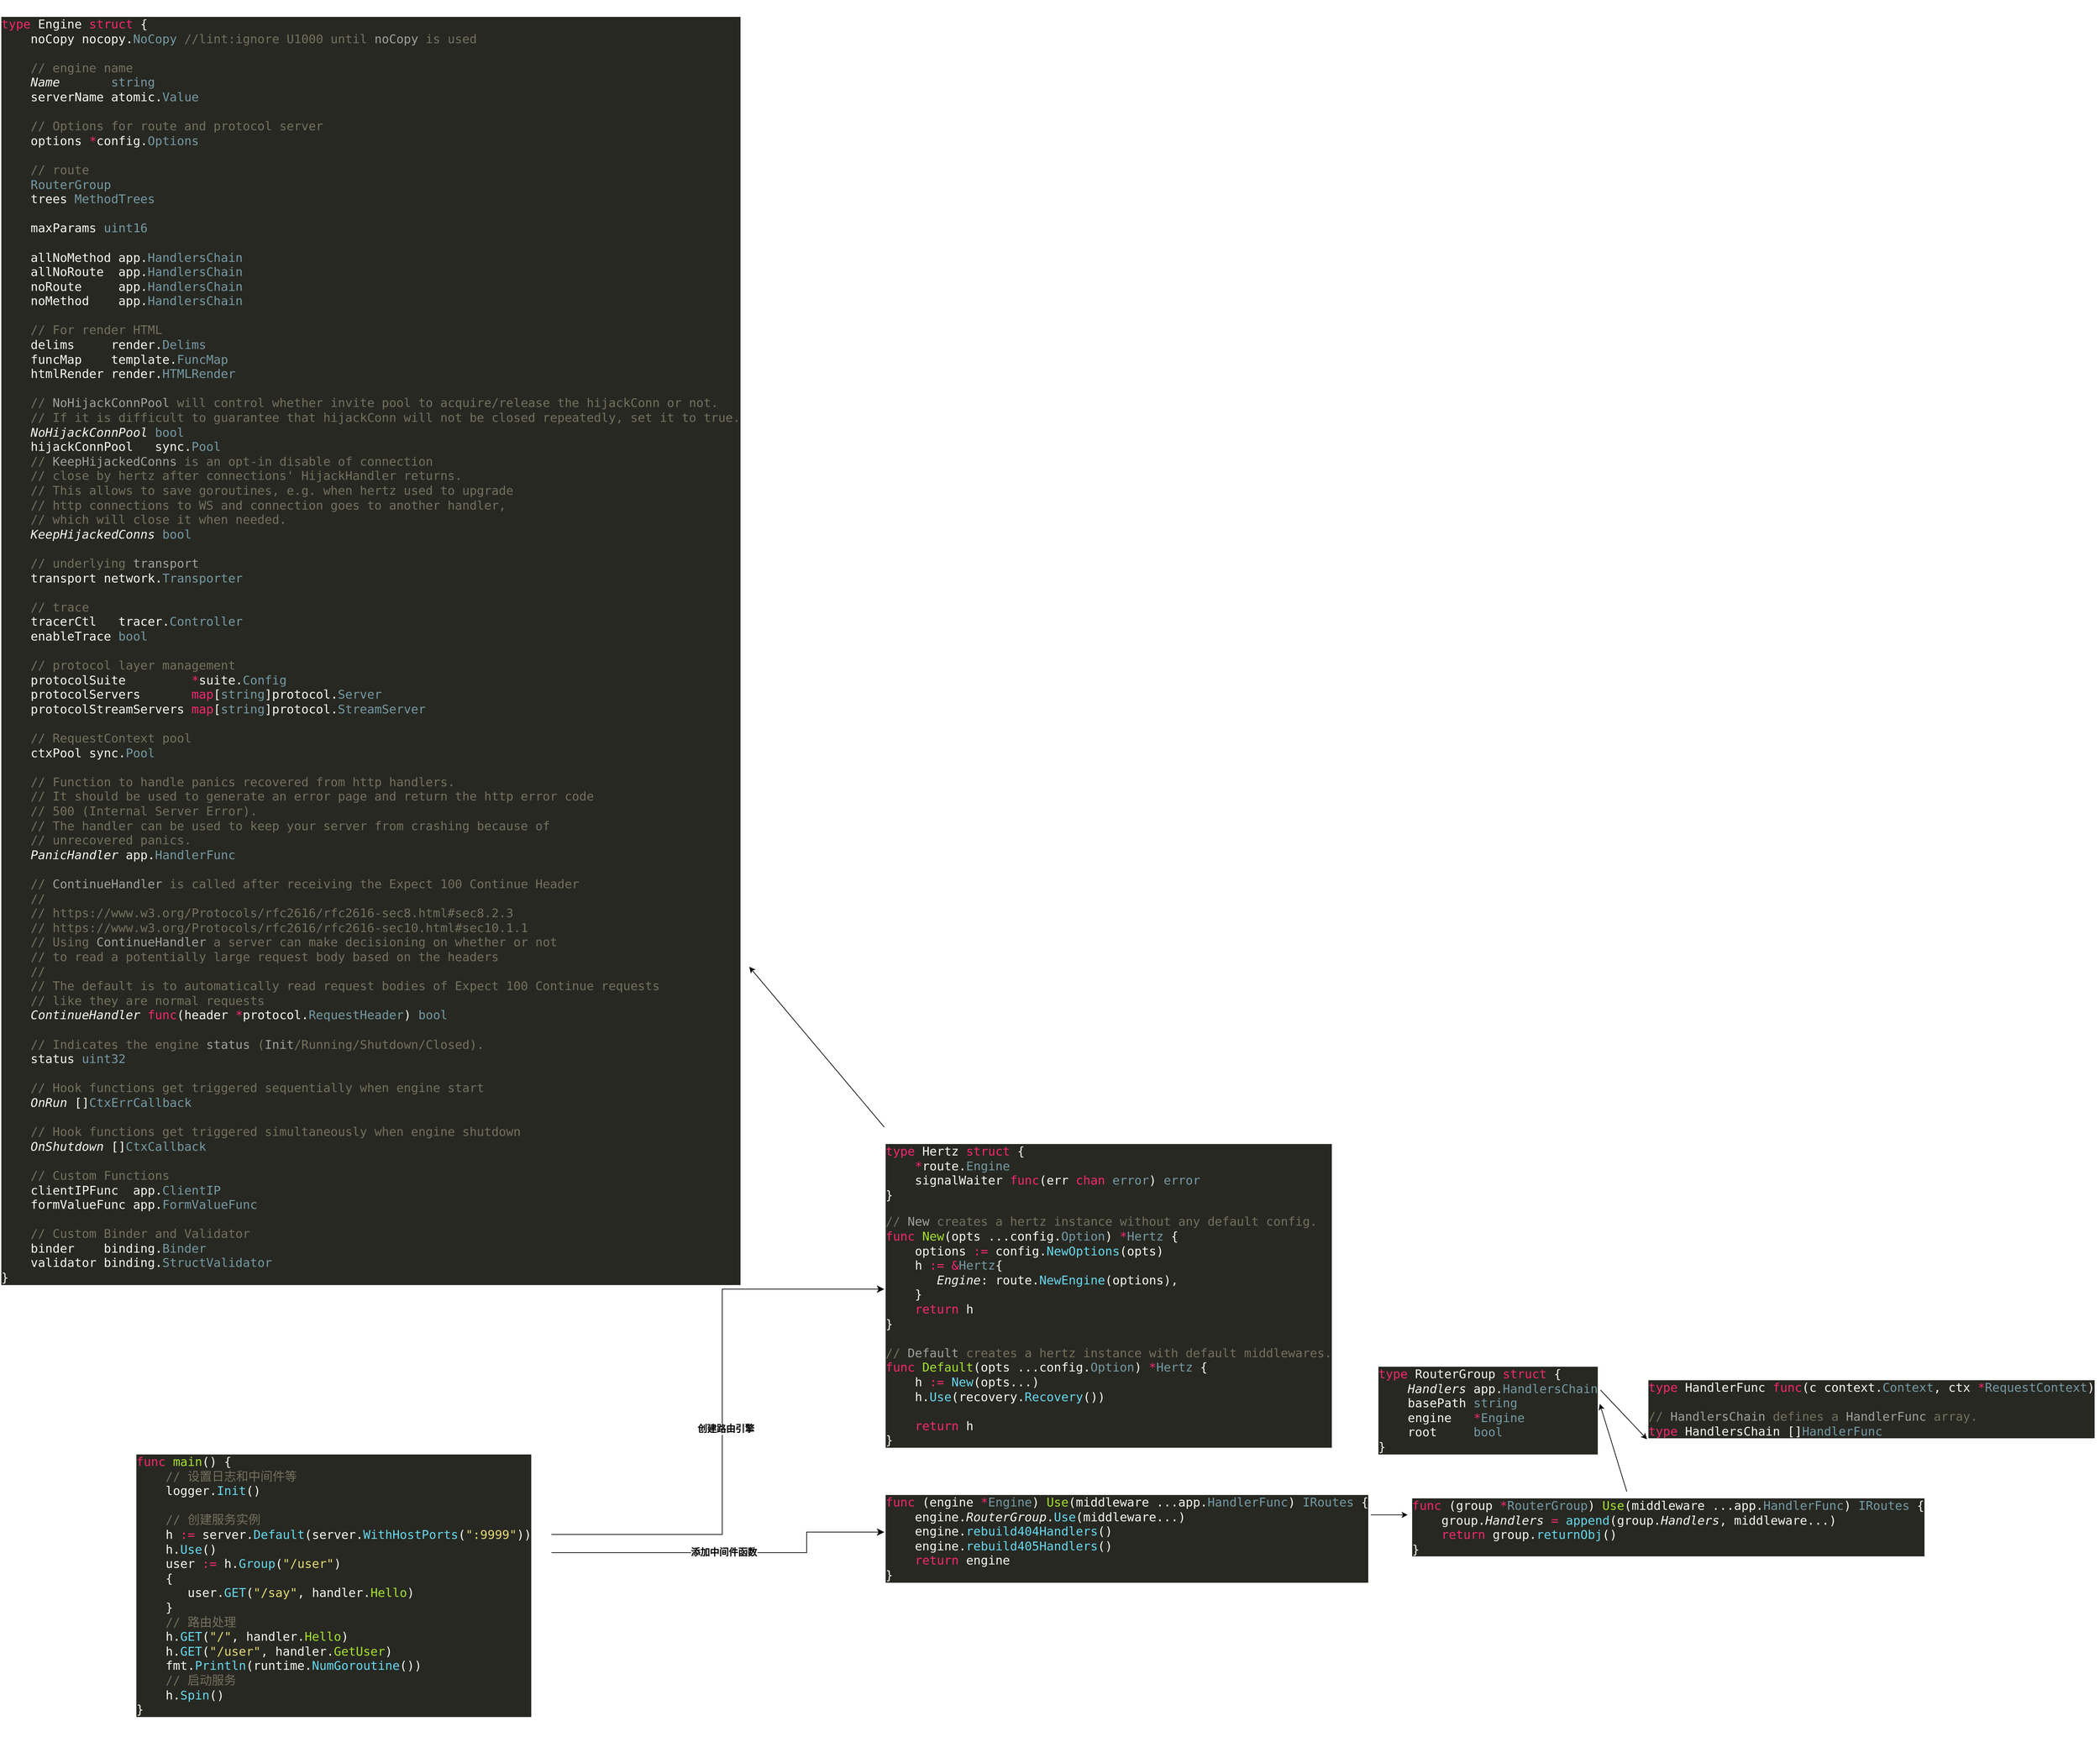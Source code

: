 <mxfile version="26.1.0">
  <diagram name="Page-1" id="f09UW0xhOilFpxU1UN8Q">
    <mxGraphModel dx="3617" dy="3646" grid="1" gridSize="10" guides="1" tooltips="1" connect="1" arrows="1" fold="1" page="1" pageScale="1" pageWidth="827" pageHeight="1169" math="0" shadow="0">
      <root>
        <mxCell id="0" />
        <mxCell id="1" parent="0" />
        <mxCell id="bZFTZhcOLTCebWkoZDsH-1" value="&lt;div style=&quot;background-color:#272822;color:#f8f8f2&quot;&gt;&lt;pre style=&quot;font-family:&#39;JetBrains Mono&#39;,monospace;font-size:13.5pt;&quot;&gt;&lt;span style=&quot;color:#f92672;&quot;&gt;func &lt;/span&gt;&lt;span style=&quot;color:#a6e22e;&quot;&gt;main&lt;/span&gt;() {&lt;br&gt;    &lt;span style=&quot;color:#75715e;&quot;&gt;// &lt;/span&gt;&lt;span style=&quot;color:#75715e;font-family:&#39;Menlo-Regular&#39;,monospace;&quot;&gt;设置日志和中间件等&lt;br&gt;&lt;/span&gt;&lt;span style=&quot;color:#75715e;font-family:&#39;Menlo-Regular&#39;,monospace;&quot;&gt;    &lt;/span&gt;logger.&lt;span style=&quot;color:#66d9ef;&quot;&gt;Init&lt;/span&gt;()&lt;br&gt;&lt;br&gt;    &lt;span style=&quot;color:#75715e;&quot;&gt;// &lt;/span&gt;&lt;span style=&quot;color:#75715e;font-family:&#39;Menlo-Regular&#39;,monospace;&quot;&gt;创建服务实例&lt;br&gt;&lt;/span&gt;&lt;span style=&quot;color:#75715e;font-family:&#39;Menlo-Regular&#39;,monospace;&quot;&gt;    &lt;/span&gt;h &lt;span style=&quot;color:#f92672;&quot;&gt;:= &lt;/span&gt;server.&lt;span style=&quot;color:#66d9ef;&quot;&gt;Default&lt;/span&gt;(server.&lt;span style=&quot;color:#66d9ef;&quot;&gt;WithHostPorts&lt;/span&gt;(&lt;span style=&quot;color:#e6db74;&quot;&gt;&quot;:9999&quot;&lt;/span&gt;))&lt;br&gt;    h.&lt;span style=&quot;color:#66d9ef;&quot;&gt;Use&lt;/span&gt;()&lt;br&gt;    user &lt;span style=&quot;color:#f92672;&quot;&gt;:= &lt;/span&gt;h.&lt;span style=&quot;color:#66d9ef;&quot;&gt;Group&lt;/span&gt;(&lt;span style=&quot;color:#e6db74;&quot;&gt;&quot;/user&quot;&lt;/span&gt;)&lt;br&gt;    {&lt;br&gt;       user.&lt;span style=&quot;color:#66d9ef;&quot;&gt;GET&lt;/span&gt;(&lt;span style=&quot;color:#e6db74;&quot;&gt;&quot;/say&quot;&lt;/span&gt;, handler.&lt;span style=&quot;color:#a6e22e;&quot;&gt;Hello&lt;/span&gt;)&lt;br&gt;    }&lt;br&gt;    &lt;span style=&quot;color:#75715e;&quot;&gt;// &lt;/span&gt;&lt;span style=&quot;color:#75715e;font-family:&#39;Menlo-Regular&#39;,monospace;&quot;&gt;路由处理&lt;br&gt;&lt;/span&gt;&lt;span style=&quot;color:#75715e;font-family:&#39;Menlo-Regular&#39;,monospace;&quot;&gt;    &lt;/span&gt;h.&lt;span style=&quot;color:#66d9ef;&quot;&gt;GET&lt;/span&gt;(&lt;span style=&quot;color:#e6db74;&quot;&gt;&quot;/&quot;&lt;/span&gt;, handler.&lt;span style=&quot;color:#a6e22e;&quot;&gt;Hello&lt;/span&gt;)&lt;br&gt;    h.&lt;span style=&quot;color:#66d9ef;&quot;&gt;GET&lt;/span&gt;(&lt;span style=&quot;color:#e6db74;&quot;&gt;&quot;/user&quot;&lt;/span&gt;, handler.&lt;span style=&quot;color:#a6e22e;&quot;&gt;GetUser&lt;/span&gt;)&lt;br&gt;    fmt.&lt;span style=&quot;color:#66d9ef;&quot;&gt;Println&lt;/span&gt;(runtime.&lt;span style=&quot;color:#66d9ef;&quot;&gt;NumGoroutine&lt;/span&gt;())&lt;br&gt;    &lt;span style=&quot;color:#75715e;&quot;&gt;// &lt;/span&gt;&lt;span style=&quot;color:#75715e;font-family:&#39;Menlo-Regular&#39;,monospace;&quot;&gt;启动服务&lt;br&gt;&lt;/span&gt;&lt;span style=&quot;color:#75715e;font-family:&#39;Menlo-Regular&#39;,monospace;&quot;&gt;    &lt;/span&gt;h.&lt;span style=&quot;color:#66d9ef;&quot;&gt;Spin&lt;/span&gt;()&lt;br&gt;}&lt;/pre&gt;&lt;/div&gt;" style="text;whiteSpace=wrap;html=1;" vertex="1" parent="1">
          <mxGeometry x="-420" y="180" width="620" height="450" as="geometry" />
        </mxCell>
        <UserObject label="&lt;div style=&quot;background-color: rgb(39, 40, 34); color: rgb(248, 248, 242);&quot;&gt;&lt;pre style=&quot;font-family:&#39;JetBrains Mono&#39;,monospace;font-size:13.5pt;&quot;&gt;&lt;span style=&quot;color: rgb(117, 113, 94);&quot;&gt;&lt;div style=&quot;color: rgb(248, 248, 242);&quot;&gt;&lt;pre style=&quot;font-family:&#39;JetBrains Mono&#39;,monospace;font-size:13.5pt;&quot;&gt;&lt;span style=&quot;color:#f92672;&quot;&gt;type &lt;/span&gt;Hertz &lt;span style=&quot;color:#f92672;&quot;&gt;struct &lt;/span&gt;{&lt;br&gt;    &lt;span style=&quot;color:#f92672;&quot;&gt;*&lt;/span&gt;route.&lt;span style=&quot;color:#769aa5;&quot;&gt;Engine&lt;br&gt;&lt;/span&gt;&lt;span style=&quot;color:#769aa5;&quot;&gt;    &lt;/span&gt;signalWaiter &lt;span style=&quot;color:#f92672;&quot;&gt;func&lt;/span&gt;(err &lt;span style=&quot;color:#f92672;&quot;&gt;chan &lt;/span&gt;&lt;span style=&quot;color:#769aa5;&quot;&gt;error&lt;/span&gt;) &lt;span style=&quot;color:#769aa5;&quot;&gt;error&lt;br&gt;&lt;/span&gt;}&lt;/pre&gt;&lt;/div&gt;&lt;/span&gt;&lt;/pre&gt;&lt;pre style=&quot;font-family:&#39;JetBrains Mono&#39;,monospace;font-size:13.5pt;&quot;&gt;&lt;span style=&quot;color: rgb(117, 113, 94);&quot;&gt;// &lt;/span&gt;&lt;span style=&quot;color: rgb(161, 161, 161);&quot;&gt;New&lt;/span&gt;&lt;span style=&quot;color: rgb(117, 113, 94);&quot;&gt; creates a hertz instance without any default config.&lt;br&gt;&lt;/span&gt;&lt;span style=&quot;color: rgb(249, 38, 114);&quot;&gt;func &lt;/span&gt;&lt;span style=&quot;color: rgb(166, 226, 46);&quot;&gt;New&lt;/span&gt;(opts ...config.&lt;span style=&quot;color: rgb(118, 154, 165);&quot;&gt;Option&lt;/span&gt;) &lt;span style=&quot;color: rgb(249, 38, 114);&quot;&gt;*&lt;/span&gt;&lt;span style=&quot;color: rgb(118, 154, 165);&quot;&gt;Hertz &lt;/span&gt;{&lt;br&gt;    options &lt;span style=&quot;color: rgb(249, 38, 114);&quot;&gt;:= &lt;/span&gt;config.&lt;span style=&quot;color: rgb(102, 217, 239);&quot;&gt;NewOptions&lt;/span&gt;(opts)&lt;br&gt;    h &lt;span style=&quot;color: rgb(249, 38, 114);&quot;&gt;:= &amp;amp;&lt;/span&gt;&lt;span style=&quot;color: rgb(118, 154, 165);&quot;&gt;Hertz&lt;/span&gt;{&lt;br&gt;       &lt;span style=&quot;font-style:italic;&quot;&gt;Engine&lt;/span&gt;: route.&lt;span style=&quot;color: rgb(102, 217, 239);&quot;&gt;NewEngine&lt;/span&gt;(options),&lt;br&gt;    }&lt;br&gt;    &lt;span style=&quot;color: rgb(249, 38, 114);&quot;&gt;return &lt;/span&gt;h&lt;br&gt;}&lt;br&gt;&lt;br&gt;&lt;span style=&quot;color: rgb(117, 113, 94);&quot;&gt;// &lt;/span&gt;&lt;span style=&quot;color: rgb(161, 161, 161);&quot;&gt;Default&lt;/span&gt;&lt;span style=&quot;color: rgb(117, 113, 94);&quot;&gt; creates a hertz instance with default middlewares.&lt;br&gt;&lt;/span&gt;&lt;span style=&quot;color: rgb(249, 38, 114);&quot;&gt;func &lt;/span&gt;&lt;span style=&quot;color: rgb(166, 226, 46);&quot;&gt;Default&lt;/span&gt;(opts ...config.&lt;span style=&quot;color: rgb(118, 154, 165);&quot;&gt;Option&lt;/span&gt;) &lt;span style=&quot;color: rgb(249, 38, 114);&quot;&gt;*&lt;/span&gt;&lt;span style=&quot;color: rgb(118, 154, 165);&quot;&gt;Hertz &lt;/span&gt;{&lt;br&gt;    h &lt;span style=&quot;color: rgb(249, 38, 114);&quot;&gt;:= &lt;/span&gt;&lt;span style=&quot;color: rgb(102, 217, 239);&quot;&gt;New&lt;/span&gt;(opts...)&lt;br&gt;    h.&lt;span style=&quot;color: rgb(102, 217, 239);&quot;&gt;Use&lt;/span&gt;(recovery.&lt;span style=&quot;color: rgb(102, 217, 239);&quot;&gt;Recovery&lt;/span&gt;())&lt;br&gt;&lt;br&gt;    &lt;span style=&quot;color: rgb(249, 38, 114);&quot;&gt;return &lt;/span&gt;h&lt;br&gt;}&lt;/pre&gt;&lt;/div&gt;" link="&lt;div style=&quot;background-color:#272822;color:#f8f8f2&quot;&gt;&lt;pre style=&quot;font-family:&#39;JetBrains Mono&#39;,monospace;font-size:13.5pt;&quot;&gt;&lt;span style=&quot;color:#75715e;&quot;&gt;// &lt;/span&gt;&lt;span style=&quot;color:#a1a1a1;&quot;&gt;New&lt;/span&gt;&lt;span style=&quot;color:#75715e;&quot;&gt; creates a hertz instance without any default config.&lt;br&gt;&lt;/span&gt;&lt;span style=&quot;color:#f92672;&quot;&gt;func &lt;/span&gt;&lt;span style=&quot;color:#a6e22e;&quot;&gt;New&lt;/span&gt;(opts ...config.&lt;span style=&quot;color:#769aa5;&quot;&gt;Option&lt;/span&gt;) &lt;span style=&quot;color:#f92672;&quot;&gt;*&lt;/span&gt;&lt;span style=&quot;color:#769aa5;&quot;&gt;Hertz &lt;/span&gt;{&lt;br&gt;    options &lt;span style=&quot;color:#f92672;&quot;&gt;:= &lt;/span&gt;config.&lt;span style=&quot;color:#66d9ef;&quot;&gt;NewOptions&lt;/span&gt;(opts)&lt;br&gt;    h &lt;span style=&quot;color:#f92672;&quot;&gt;:= &amp;amp;&lt;/span&gt;&lt;span style=&quot;color:#769aa5;&quot;&gt;Hertz&lt;/span&gt;{&lt;br&gt;       &lt;span style=&quot;font-style:italic;&quot;&gt;Engine&lt;/span&gt;: route.&lt;span style=&quot;color:#66d9ef;&quot;&gt;NewEngine&lt;/span&gt;(options),&lt;br&gt;    }&lt;br&gt;    &lt;span style=&quot;color:#f92672;&quot;&gt;return &lt;/span&gt;h&lt;br&gt;}&lt;br&gt;&lt;br&gt;&lt;span style=&quot;color:#75715e;&quot;&gt;// &lt;/span&gt;&lt;span style=&quot;color:#a1a1a1;&quot;&gt;Default&lt;/span&gt;&lt;span style=&quot;color:#75715e;&quot;&gt; creates a hertz instance with default middlewares.&lt;br&gt;&lt;/span&gt;&lt;span style=&quot;color:#f92672;&quot;&gt;func &lt;/span&gt;&lt;span style=&quot;color:#a6e22e;&quot;&gt;Default&lt;/span&gt;(opts ...config.&lt;span style=&quot;color:#769aa5;&quot;&gt;Option&lt;/span&gt;) &lt;span style=&quot;color:#f92672;&quot;&gt;*&lt;/span&gt;&lt;span style=&quot;color:#769aa5;&quot;&gt;Hertz &lt;/span&gt;{&lt;br&gt;    h &lt;span style=&quot;color:#f92672;&quot;&gt;:= &lt;/span&gt;&lt;span style=&quot;color:#66d9ef;&quot;&gt;New&lt;/span&gt;(opts...)&lt;br&gt;    h.&lt;span style=&quot;color:#66d9ef;&quot;&gt;Use&lt;/span&gt;(recovery.&lt;span style=&quot;color:#66d9ef;&quot;&gt;Recovery&lt;/span&gt;())&lt;br&gt;&lt;br&gt;    &lt;span style=&quot;color:#f92672;&quot;&gt;return &lt;/span&gt;h&lt;br&gt;}&lt;/pre&gt;&lt;/div&gt;" id="bZFTZhcOLTCebWkoZDsH-2">
          <mxCell style="text;whiteSpace=wrap;html=1;" vertex="1" parent="1">
            <mxGeometry x="690" y="-280" width="670" height="480" as="geometry" />
          </mxCell>
        </UserObject>
        <mxCell id="bZFTZhcOLTCebWkoZDsH-6" value="" style="edgeStyle=elbowEdgeStyle;elbow=horizontal;endArrow=classic;html=1;curved=0;rounded=0;endSize=8;startSize=8;exitX=0.995;exitY=0.319;exitDx=0;exitDy=0;entryX=0;entryY=0.5;entryDx=0;entryDy=0;exitPerimeter=0;" edge="1" parent="1" source="bZFTZhcOLTCebWkoZDsH-1" target="bZFTZhcOLTCebWkoZDsH-2">
          <mxGeometry width="50" height="50" relative="1" as="geometry">
            <mxPoint x="670" y="460" as="sourcePoint" />
            <mxPoint x="720" y="410" as="targetPoint" />
            <Array as="points">
              <mxPoint x="450" y="150" />
            </Array>
          </mxGeometry>
        </mxCell>
        <mxCell id="bZFTZhcOLTCebWkoZDsH-7" value="&lt;b&gt;&lt;font style=&quot;font-size: 14px;&quot;&gt;创建路由引擎&lt;/font&gt;&lt;/b&gt;" style="edgeLabel;html=1;align=center;verticalAlign=middle;resizable=0;points=[];" vertex="1" connectable="0" parent="bZFTZhcOLTCebWkoZDsH-6">
          <mxGeometry x="-0.157" y="1" relative="1" as="geometry">
            <mxPoint x="6" y="-49" as="offset" />
          </mxGeometry>
        </mxCell>
        <UserObject label="&lt;div style=&quot;background-color:#272822;color:#f8f8f2&quot;&gt;&lt;pre style=&quot;font-family:&#39;JetBrains Mono&#39;,monospace;font-size:13.5pt;&quot;&gt;&lt;span style=&quot;color:#f92672;&quot;&gt;func &lt;/span&gt;(engine &lt;span style=&quot;color:#f92672;&quot;&gt;*&lt;/span&gt;&lt;span style=&quot;color:#769aa5;&quot;&gt;Engine&lt;/span&gt;) &lt;span style=&quot;color:#a6e22e;&quot;&gt;Use&lt;/span&gt;(middleware ...app.&lt;span style=&quot;color:#769aa5;&quot;&gt;HandlerFunc&lt;/span&gt;) &lt;span style=&quot;color:#769aa5;&quot;&gt;IRoutes &lt;/span&gt;{&lt;br&gt;    engine.&lt;span style=&quot;font-style:italic;&quot;&gt;RouterGroup&lt;/span&gt;.&lt;span style=&quot;color:#66d9ef;&quot;&gt;Use&lt;/span&gt;(middleware...)&lt;br&gt;    engine.&lt;span style=&quot;color:#66d9ef;&quot;&gt;rebuild404Handlers&lt;/span&gt;()&lt;br&gt;    engine.&lt;span style=&quot;color:#66d9ef;&quot;&gt;rebuild405Handlers&lt;/span&gt;()&lt;br&gt;    &lt;span style=&quot;color:#f92672;&quot;&gt;return &lt;/span&gt;engine&lt;br&gt;}&lt;/pre&gt;&lt;/div&gt;" link="&lt;div style=&quot;background-color:#272822;color:#f8f8f2&quot;&gt;&lt;pre style=&quot;font-family:&#39;JetBrains Mono&#39;,monospace;font-size:13.5pt;&quot;&gt;&lt;span style=&quot;color:#f92672;&quot;&gt;func &lt;/span&gt;(engine &lt;span style=&quot;color:#f92672;&quot;&gt;*&lt;/span&gt;&lt;span style=&quot;color:#769aa5;&quot;&gt;Engine&lt;/span&gt;) &lt;span style=&quot;color:#a6e22e;&quot;&gt;Use&lt;/span&gt;(middleware ...app.&lt;span style=&quot;color:#769aa5;&quot;&gt;HandlerFunc&lt;/span&gt;) &lt;span style=&quot;color:#769aa5;&quot;&gt;IRoutes &lt;/span&gt;{&lt;br&gt;    engine.&lt;span style=&quot;font-style:italic;&quot;&gt;RouterGroup&lt;/span&gt;.&lt;span style=&quot;color:#66d9ef;&quot;&gt;Use&lt;/span&gt;(middleware...)&lt;br&gt;    engine.&lt;span style=&quot;color:#66d9ef;&quot;&gt;rebuild404Handlers&lt;/span&gt;()&lt;br&gt;    engine.&lt;span style=&quot;color:#66d9ef;&quot;&gt;rebuild405Handlers&lt;/span&gt;()&lt;br&gt;    &lt;span style=&quot;color:#f92672;&quot;&gt;return &lt;/span&gt;engine&lt;br&gt;}&lt;/pre&gt;&lt;/div&gt;" id="bZFTZhcOLTCebWkoZDsH-8">
          <mxCell style="text;whiteSpace=wrap;html=1;" vertex="1" parent="1">
            <mxGeometry x="690" y="240" width="720" height="160" as="geometry" />
          </mxCell>
        </UserObject>
        <mxCell id="bZFTZhcOLTCebWkoZDsH-9" value="" style="edgeStyle=elbowEdgeStyle;elbow=horizontal;endArrow=classic;html=1;curved=0;rounded=0;endSize=8;startSize=8;exitX=0.995;exitY=0.379;exitDx=0;exitDy=0;entryX=0;entryY=0.5;entryDx=0;entryDy=0;exitPerimeter=0;" edge="1" parent="1" source="bZFTZhcOLTCebWkoZDsH-1" target="bZFTZhcOLTCebWkoZDsH-8">
          <mxGeometry width="50" height="50" relative="1" as="geometry">
            <mxPoint x="460" y="333" as="sourcePoint" />
            <mxPoint x="700" y="-30" as="targetPoint" />
            <Array as="points">
              <mxPoint x="575" y="290" />
            </Array>
          </mxGeometry>
        </mxCell>
        <mxCell id="bZFTZhcOLTCebWkoZDsH-10" value="&lt;span style=&quot;font-size: 14px;&quot;&gt;&lt;b&gt;添加中间件函数&lt;/b&gt;&lt;/span&gt;" style="edgeLabel;html=1;align=center;verticalAlign=middle;resizable=0;points=[];" vertex="1" connectable="0" parent="bZFTZhcOLTCebWkoZDsH-9">
          <mxGeometry x="-0.157" y="1" relative="1" as="geometry">
            <mxPoint x="34" as="offset" />
          </mxGeometry>
        </mxCell>
        <UserObject label="&lt;div style=&quot;background-color:#272822;color:#f8f8f2&quot;&gt;&lt;pre style=&quot;font-family:&#39;JetBrains Mono&#39;,monospace;font-size:13.5pt;&quot;&gt;&lt;span style=&quot;color:#f92672;&quot;&gt;func &lt;/span&gt;(group &lt;span style=&quot;color:#f92672;&quot;&gt;*&lt;/span&gt;&lt;span style=&quot;color:#769aa5;&quot;&gt;RouterGroup&lt;/span&gt;) &lt;span style=&quot;color:#a6e22e;&quot;&gt;Use&lt;/span&gt;(middleware ...app.&lt;span style=&quot;color:#769aa5;&quot;&gt;HandlerFunc&lt;/span&gt;) &lt;span style=&quot;color:#769aa5;&quot;&gt;IRoutes &lt;/span&gt;{&lt;br&gt;    group.&lt;span style=&quot;font-style:italic;&quot;&gt;Handlers &lt;/span&gt;&lt;span style=&quot;color:#f92672;&quot;&gt;= &lt;/span&gt;&lt;span style=&quot;color:#66d9ef;&quot;&gt;append&lt;/span&gt;(group.&lt;span style=&quot;font-style:italic;&quot;&gt;Handlers&lt;/span&gt;, middleware...)&lt;br&gt;    &lt;span style=&quot;color:#f92672;&quot;&gt;return &lt;/span&gt;group.&lt;span style=&quot;color:#66d9ef;&quot;&gt;returnObj&lt;/span&gt;()&lt;br&gt;}&lt;/pre&gt;&lt;/div&gt;" link="&lt;div style=&quot;background-color:#272822;color:#f8f8f2&quot;&gt;&lt;pre style=&quot;font-family:&#39;JetBrains Mono&#39;,monospace;font-size:13.5pt;&quot;&gt;&lt;span style=&quot;color:#f92672;&quot;&gt;func &lt;/span&gt;(group &lt;span style=&quot;color:#f92672;&quot;&gt;*&lt;/span&gt;&lt;span style=&quot;color:#769aa5;&quot;&gt;RouterGroup&lt;/span&gt;) &lt;span style=&quot;color:#a6e22e;&quot;&gt;Use&lt;/span&gt;(middleware ...app.&lt;span style=&quot;color:#769aa5;&quot;&gt;HandlerFunc&lt;/span&gt;) &lt;span style=&quot;color:#769aa5;&quot;&gt;IRoutes &lt;/span&gt;{&lt;br&gt;    group.&lt;span style=&quot;font-style:italic;&quot;&gt;Handlers &lt;/span&gt;&lt;span style=&quot;color:#f92672;&quot;&gt;= &lt;/span&gt;&lt;span style=&quot;color:#66d9ef;&quot;&gt;append&lt;/span&gt;(group.&lt;span style=&quot;font-style:italic;&quot;&gt;Handlers&lt;/span&gt;, middleware...)&lt;br&gt;    &lt;span style=&quot;color:#f92672;&quot;&gt;return &lt;/span&gt;group.&lt;span style=&quot;color:#66d9ef;&quot;&gt;returnObj&lt;/span&gt;()&lt;br&gt;}&lt;/pre&gt;&lt;/div&gt;" id="bZFTZhcOLTCebWkoZDsH-11">
          <mxCell style="text;whiteSpace=wrap;html=1;" vertex="1" parent="1">
            <mxGeometry x="1470" y="245" width="760" height="115" as="geometry" />
          </mxCell>
        </UserObject>
        <mxCell id="bZFTZhcOLTCebWkoZDsH-12" value="" style="endArrow=classic;html=1;rounded=0;exitX=1.001;exitY=0.341;exitDx=0;exitDy=0;exitPerimeter=0;entryX=-0.006;entryY=0.43;entryDx=0;entryDy=0;entryPerimeter=0;" edge="1" parent="1" source="bZFTZhcOLTCebWkoZDsH-8" target="bZFTZhcOLTCebWkoZDsH-11">
          <mxGeometry width="50" height="50" relative="1" as="geometry">
            <mxPoint x="1450" y="270" as="sourcePoint" />
            <mxPoint x="1500" y="220" as="targetPoint" />
          </mxGeometry>
        </mxCell>
        <mxCell id="bZFTZhcOLTCebWkoZDsH-13" value="&lt;div style=&quot;background-color:#272822;color:#f8f8f2&quot;&gt;&lt;pre style=&quot;font-family:&#39;JetBrains Mono&#39;,monospace;font-size:13.5pt;&quot;&gt;&lt;span style=&quot;color:#f92672;&quot;&gt;type &lt;/span&gt;RouterGroup &lt;span style=&quot;color:#f92672;&quot;&gt;struct &lt;/span&gt;{&lt;br&gt;    &lt;span style=&quot;font-style:italic;&quot;&gt;Handlers &lt;/span&gt;app.&lt;span style=&quot;color:#769aa5;&quot;&gt;HandlersChain&lt;br&gt;&lt;/span&gt;&lt;span style=&quot;color:#769aa5;&quot;&gt;    &lt;/span&gt;basePath &lt;span style=&quot;color:#769aa5;&quot;&gt;string&lt;br&gt;&lt;/span&gt;&lt;span style=&quot;color:#769aa5;&quot;&gt;    &lt;/span&gt;engine   &lt;span style=&quot;color:#f92672;&quot;&gt;*&lt;/span&gt;&lt;span style=&quot;color:#769aa5;&quot;&gt;Engine&lt;br&gt;&lt;/span&gt;&lt;span style=&quot;color:#769aa5;&quot;&gt;    &lt;/span&gt;root     &lt;span style=&quot;color:#769aa5;&quot;&gt;bool&lt;br&gt;&lt;/span&gt;}&lt;/pre&gt;&lt;/div&gt;" style="text;whiteSpace=wrap;html=1;" vertex="1" parent="1">
          <mxGeometry x="1420" y="50" width="330" height="160" as="geometry" />
        </mxCell>
        <mxCell id="bZFTZhcOLTCebWkoZDsH-14" value="&lt;div style=&quot;background-color:#272822;color:#f8f8f2&quot;&gt;&lt;pre style=&quot;font-family:&#39;JetBrains Mono&#39;,monospace;font-size:13.5pt;&quot;&gt;&lt;span style=&quot;color:#f92672;&quot;&gt;type &lt;/span&gt;HandlerFunc &lt;span style=&quot;color:#f92672;&quot;&gt;func&lt;/span&gt;(c context.&lt;span style=&quot;color:#769aa5;&quot;&gt;Context&lt;/span&gt;, ctx &lt;span style=&quot;color:#f92672;&quot;&gt;*&lt;/span&gt;&lt;span style=&quot;color:#769aa5;&quot;&gt;RequestContext&lt;/span&gt;)&lt;br&gt;&lt;br&gt;&lt;span style=&quot;color:#75715e;&quot;&gt;// &lt;/span&gt;&lt;span style=&quot;color:#a1a1a1;&quot;&gt;HandlersChain&lt;/span&gt;&lt;span style=&quot;color:#75715e;&quot;&gt; defines a &lt;/span&gt;&lt;span style=&quot;color:#a1a1a1;&quot;&gt;HandlerFunc&lt;/span&gt;&lt;span style=&quot;color:#75715e;&quot;&gt; array.&lt;br&gt;&lt;/span&gt;&lt;span style=&quot;color:#f92672;&quot;&gt;type &lt;/span&gt;HandlersChain []&lt;span style=&quot;color:#769aa5;&quot;&gt;HandlerFunc&lt;/span&gt;&lt;/pre&gt;&lt;/div&gt;" style="text;whiteSpace=wrap;html=1;" vertex="1" parent="1">
          <mxGeometry x="1820" y="70" width="670" height="150" as="geometry" />
        </mxCell>
        <mxCell id="bZFTZhcOLTCebWkoZDsH-15" value="" style="endArrow=classic;html=1;rounded=0;entryX=0;entryY=0.75;entryDx=0;entryDy=0;exitX=1.003;exitY=0.372;exitDx=0;exitDy=0;exitPerimeter=0;" edge="1" parent="1" source="bZFTZhcOLTCebWkoZDsH-13" target="bZFTZhcOLTCebWkoZDsH-14">
          <mxGeometry width="50" height="50" relative="1" as="geometry">
            <mxPoint x="1760" y="110" as="sourcePoint" />
            <mxPoint x="1770" y="220" as="targetPoint" />
          </mxGeometry>
        </mxCell>
        <mxCell id="bZFTZhcOLTCebWkoZDsH-16" value="" style="endArrow=classic;html=1;rounded=0;entryX=1;entryY=0.5;entryDx=0;entryDy=0;exitX=0.421;exitY=0.13;exitDx=0;exitDy=0;exitPerimeter=0;" edge="1" parent="1" source="bZFTZhcOLTCebWkoZDsH-11" target="bZFTZhcOLTCebWkoZDsH-13">
          <mxGeometry width="50" height="50" relative="1" as="geometry">
            <mxPoint x="1930" y="-70" as="sourcePoint" />
            <mxPoint x="1999" y="3" as="targetPoint" />
          </mxGeometry>
        </mxCell>
        <UserObject label="&lt;div style=&quot;background-color:#272822;color:#f8f8f2&quot;&gt;&lt;pre style=&quot;font-family:&#39;JetBrains Mono&#39;,monospace;font-size:13.5pt;&quot;&gt;&lt;span style=&quot;color:#f92672;&quot;&gt;type &lt;/span&gt;Engine &lt;span style=&quot;color:#f92672;&quot;&gt;struct &lt;/span&gt;{&lt;br&gt;    noCopy nocopy.&lt;span style=&quot;color:#769aa5;&quot;&gt;NoCopy &lt;/span&gt;&lt;span style=&quot;color:#75715e;&quot;&gt;//lint:ignore U1000 until &lt;/span&gt;&lt;span style=&quot;color:#a1a1a1;&quot;&gt;noCopy&lt;/span&gt;&lt;span style=&quot;color:#75715e;&quot;&gt; is used&lt;br&gt;&lt;/span&gt;&lt;span style=&quot;color:#75715e;&quot;&gt;&lt;br&gt;&lt;/span&gt;&lt;span style=&quot;color:#75715e;&quot;&gt;    // engine name&lt;br&gt;&lt;/span&gt;&lt;span style=&quot;color:#75715e;&quot;&gt;    &lt;/span&gt;&lt;span style=&quot;font-style:italic;&quot;&gt;Name       &lt;/span&gt;&lt;span style=&quot;color:#769aa5;&quot;&gt;string&lt;br&gt;&lt;/span&gt;&lt;span style=&quot;color:#769aa5;&quot;&gt;    &lt;/span&gt;serverName atomic.&lt;span style=&quot;color:#769aa5;&quot;&gt;Value&lt;br&gt;&lt;/span&gt;&lt;span style=&quot;color:#769aa5;&quot;&gt;&lt;br&gt;&lt;/span&gt;&lt;span style=&quot;color:#769aa5;&quot;&gt;    &lt;/span&gt;&lt;span style=&quot;color:#75715e;&quot;&gt;// Options for route and protocol server&lt;br&gt;&lt;/span&gt;&lt;span style=&quot;color:#75715e;&quot;&gt;    &lt;/span&gt;options &lt;span style=&quot;color:#f92672;&quot;&gt;*&lt;/span&gt;config.&lt;span style=&quot;color:#769aa5;&quot;&gt;Options&lt;br&gt;&lt;/span&gt;&lt;span style=&quot;color:#769aa5;&quot;&gt;&lt;br&gt;&lt;/span&gt;&lt;span style=&quot;color:#769aa5;&quot;&gt;    &lt;/span&gt;&lt;span style=&quot;color:#75715e;&quot;&gt;// route&lt;br&gt;&lt;/span&gt;&lt;span style=&quot;color:#75715e;&quot;&gt;    &lt;/span&gt;&lt;span style=&quot;color:#769aa5;&quot;&gt;RouterGroup&lt;br&gt;&lt;/span&gt;&lt;span style=&quot;color:#769aa5;&quot;&gt;    &lt;/span&gt;trees &lt;span style=&quot;color:#769aa5;&quot;&gt;MethodTrees&lt;br&gt;&lt;/span&gt;&lt;span style=&quot;color:#769aa5;&quot;&gt;&lt;br&gt;&lt;/span&gt;&lt;span style=&quot;color:#769aa5;&quot;&gt;    &lt;/span&gt;maxParams &lt;span style=&quot;color:#769aa5;&quot;&gt;uint16&lt;br&gt;&lt;/span&gt;&lt;span style=&quot;color:#769aa5;&quot;&gt;&lt;br&gt;&lt;/span&gt;&lt;span style=&quot;color:#769aa5;&quot;&gt;    &lt;/span&gt;allNoMethod app.&lt;span style=&quot;color:#769aa5;&quot;&gt;HandlersChain&lt;br&gt;&lt;/span&gt;&lt;span style=&quot;color:#769aa5;&quot;&gt;    &lt;/span&gt;allNoRoute  app.&lt;span style=&quot;color:#769aa5;&quot;&gt;HandlersChain&lt;br&gt;&lt;/span&gt;&lt;span style=&quot;color:#769aa5;&quot;&gt;    &lt;/span&gt;noRoute     app.&lt;span style=&quot;color:#769aa5;&quot;&gt;HandlersChain&lt;br&gt;&lt;/span&gt;&lt;span style=&quot;color:#769aa5;&quot;&gt;    &lt;/span&gt;noMethod    app.&lt;span style=&quot;color:#769aa5;&quot;&gt;HandlersChain&lt;br&gt;&lt;/span&gt;&lt;span style=&quot;color:#769aa5;&quot;&gt;&lt;br&gt;&lt;/span&gt;&lt;span style=&quot;color:#769aa5;&quot;&gt;    &lt;/span&gt;&lt;span style=&quot;color:#75715e;&quot;&gt;// For render HTML&lt;br&gt;&lt;/span&gt;&lt;span style=&quot;color:#75715e;&quot;&gt;    &lt;/span&gt;delims     render.&lt;span style=&quot;color:#769aa5;&quot;&gt;Delims&lt;br&gt;&lt;/span&gt;&lt;span style=&quot;color:#769aa5;&quot;&gt;    &lt;/span&gt;funcMap    template.&lt;span style=&quot;color:#769aa5;&quot;&gt;FuncMap&lt;br&gt;&lt;/span&gt;&lt;span style=&quot;color:#769aa5;&quot;&gt;    &lt;/span&gt;htmlRender render.&lt;span style=&quot;color:#769aa5;&quot;&gt;HTMLRender&lt;br&gt;&lt;/span&gt;&lt;span style=&quot;color:#769aa5;&quot;&gt;&lt;br&gt;&lt;/span&gt;&lt;span style=&quot;color:#769aa5;&quot;&gt;    &lt;/span&gt;&lt;span style=&quot;color:#75715e;&quot;&gt;// &lt;/span&gt;&lt;span style=&quot;color:#a1a1a1;&quot;&gt;NoHijackConnPool&lt;/span&gt;&lt;span style=&quot;color:#75715e;&quot;&gt; will control whether invite pool to acquire/release the hijackConn or not.&lt;br&gt;&lt;/span&gt;&lt;span style=&quot;color:#75715e;&quot;&gt;    // If it is difficult to guarantee that hijackConn will not be closed repeatedly, set it to true.&lt;br&gt;&lt;/span&gt;&lt;span style=&quot;color:#75715e;&quot;&gt;    &lt;/span&gt;&lt;span style=&quot;font-style:italic;&quot;&gt;NoHijackConnPool &lt;/span&gt;&lt;span style=&quot;color:#769aa5;&quot;&gt;bool&lt;br&gt;&lt;/span&gt;&lt;span style=&quot;color:#769aa5;&quot;&gt;    &lt;/span&gt;hijackConnPool   sync.&lt;span style=&quot;color:#769aa5;&quot;&gt;Pool&lt;br&gt;&lt;/span&gt;&lt;span style=&quot;color:#769aa5;&quot;&gt;    &lt;/span&gt;&lt;span style=&quot;color:#75715e;&quot;&gt;// &lt;/span&gt;&lt;span style=&quot;color:#a1a1a1;&quot;&gt;KeepHijackedConns&lt;/span&gt;&lt;span style=&quot;color:#75715e;&quot;&gt; is an opt-in disable of connection&lt;br&gt;&lt;/span&gt;&lt;span style=&quot;color:#75715e;&quot;&gt;    // close by hertz after connections&#39; HijackHandler returns.&lt;br&gt;&lt;/span&gt;&lt;span style=&quot;color:#75715e;&quot;&gt;    // This allows to save goroutines, e.g. when hertz used to upgrade&lt;br&gt;&lt;/span&gt;&lt;span style=&quot;color:#75715e;&quot;&gt;    // http connections to WS and connection goes to another handler,&lt;br&gt;&lt;/span&gt;&lt;span style=&quot;color:#75715e;&quot;&gt;    // which will close it when needed.&lt;br&gt;&lt;/span&gt;&lt;span style=&quot;color:#75715e;&quot;&gt;    &lt;/span&gt;&lt;span style=&quot;font-style:italic;&quot;&gt;KeepHijackedConns &lt;/span&gt;&lt;span style=&quot;color:#769aa5;&quot;&gt;bool&lt;br&gt;&lt;/span&gt;&lt;span style=&quot;color:#769aa5;&quot;&gt;&lt;br&gt;&lt;/span&gt;&lt;span style=&quot;color:#769aa5;&quot;&gt;    &lt;/span&gt;&lt;span style=&quot;color:#75715e;&quot;&gt;// underlying &lt;/span&gt;&lt;span style=&quot;color:#a1a1a1;&quot;&gt;transport&lt;br&gt;&lt;/span&gt;&lt;span style=&quot;color:#a1a1a1;&quot;&gt;    &lt;/span&gt;transport network.&lt;span style=&quot;color:#769aa5;&quot;&gt;Transporter&lt;br&gt;&lt;/span&gt;&lt;span style=&quot;color:#769aa5;&quot;&gt;&lt;br&gt;&lt;/span&gt;&lt;span style=&quot;color:#769aa5;&quot;&gt;    &lt;/span&gt;&lt;span style=&quot;color:#75715e;&quot;&gt;// trace&lt;br&gt;&lt;/span&gt;&lt;span style=&quot;color:#75715e;&quot;&gt;    &lt;/span&gt;tracerCtl   tracer.&lt;span style=&quot;color:#769aa5;&quot;&gt;Controller&lt;br&gt;&lt;/span&gt;&lt;span style=&quot;color:#769aa5;&quot;&gt;    &lt;/span&gt;enableTrace &lt;span style=&quot;color:#769aa5;&quot;&gt;bool&lt;br&gt;&lt;/span&gt;&lt;span style=&quot;color:#769aa5;&quot;&gt;&lt;br&gt;&lt;/span&gt;&lt;span style=&quot;color:#769aa5;&quot;&gt;    &lt;/span&gt;&lt;span style=&quot;color:#75715e;&quot;&gt;// protocol layer management&lt;br&gt;&lt;/span&gt;&lt;span style=&quot;color:#75715e;&quot;&gt;    &lt;/span&gt;protocolSuite         &lt;span style=&quot;color:#f92672;&quot;&gt;*&lt;/span&gt;suite.&lt;span style=&quot;color:#769aa5;&quot;&gt;Config&lt;br&gt;&lt;/span&gt;&lt;span style=&quot;color:#769aa5;&quot;&gt;    &lt;/span&gt;protocolServers       &lt;span style=&quot;color:#f92672;&quot;&gt;map&lt;/span&gt;[&lt;span style=&quot;color:#769aa5;&quot;&gt;string&lt;/span&gt;]protocol.&lt;span style=&quot;color:#769aa5;&quot;&gt;Server&lt;br&gt;&lt;/span&gt;&lt;span style=&quot;color:#769aa5;&quot;&gt;    &lt;/span&gt;protocolStreamServers &lt;span style=&quot;color:#f92672;&quot;&gt;map&lt;/span&gt;[&lt;span style=&quot;color:#769aa5;&quot;&gt;string&lt;/span&gt;]protocol.&lt;span style=&quot;color:#769aa5;&quot;&gt;StreamServer&lt;br&gt;&lt;/span&gt;&lt;span style=&quot;color:#769aa5;&quot;&gt;&lt;br&gt;&lt;/span&gt;&lt;span style=&quot;color:#769aa5;&quot;&gt;    &lt;/span&gt;&lt;span style=&quot;color:#75715e;&quot;&gt;// RequestContext pool&lt;br&gt;&lt;/span&gt;&lt;span style=&quot;color:#75715e;&quot;&gt;    &lt;/span&gt;ctxPool sync.&lt;span style=&quot;color:#769aa5;&quot;&gt;Pool&lt;br&gt;&lt;/span&gt;&lt;span style=&quot;color:#769aa5;&quot;&gt;&lt;br&gt;&lt;/span&gt;&lt;span style=&quot;color:#769aa5;&quot;&gt;    &lt;/span&gt;&lt;span style=&quot;color:#75715e;&quot;&gt;// Function to handle panics recovered from http handlers.&lt;br&gt;&lt;/span&gt;&lt;span style=&quot;color:#75715e;&quot;&gt;    // It should be used to generate an error page and return the http error code&lt;br&gt;&lt;/span&gt;&lt;span style=&quot;color:#75715e;&quot;&gt;    // 500 (Internal Server Error).&lt;br&gt;&lt;/span&gt;&lt;span style=&quot;color:#75715e;&quot;&gt;    // The handler can be used to keep your server from crashing because of&lt;br&gt;&lt;/span&gt;&lt;span style=&quot;color:#75715e;&quot;&gt;    // unrecovered panics.&lt;br&gt;&lt;/span&gt;&lt;span style=&quot;color:#75715e;&quot;&gt;    &lt;/span&gt;&lt;span style=&quot;font-style:italic;&quot;&gt;PanicHandler &lt;/span&gt;app.&lt;span style=&quot;color:#769aa5;&quot;&gt;HandlerFunc&lt;br&gt;&lt;/span&gt;&lt;span style=&quot;color:#769aa5;&quot;&gt;&lt;br&gt;&lt;/span&gt;&lt;span style=&quot;color:#769aa5;&quot;&gt;    &lt;/span&gt;&lt;span style=&quot;color:#75715e;&quot;&gt;// &lt;/span&gt;&lt;span style=&quot;color:#a1a1a1;&quot;&gt;ContinueHandler&lt;/span&gt;&lt;span style=&quot;color:#75715e;&quot;&gt; is called after receiving the Expect 100 Continue Header&lt;br&gt;&lt;/span&gt;&lt;span style=&quot;color:#75715e;&quot;&gt;    //&lt;br&gt;&lt;/span&gt;&lt;span style=&quot;color:#75715e;&quot;&gt;    // https://www.w3.org/Protocols/rfc2616/rfc2616-sec8.html#sec8.2.3&lt;br&gt;&lt;/span&gt;&lt;span style=&quot;color:#75715e;&quot;&gt;    // https://www.w3.org/Protocols/rfc2616/rfc2616-sec10.html#sec10.1.1&lt;br&gt;&lt;/span&gt;&lt;span style=&quot;color:#75715e;&quot;&gt;    // Using &lt;/span&gt;&lt;span style=&quot;color:#a1a1a1;&quot;&gt;ContinueHandler&lt;/span&gt;&lt;span style=&quot;color:#75715e;&quot;&gt; a server can make decisioning on whether or not&lt;br&gt;&lt;/span&gt;&lt;span style=&quot;color:#75715e;&quot;&gt;    // to read a potentially large request body based on the headers&lt;br&gt;&lt;/span&gt;&lt;span style=&quot;color:#75715e;&quot;&gt;    //&lt;br&gt;&lt;/span&gt;&lt;span style=&quot;color:#75715e;&quot;&gt;    // The default is to automatically read request bodies of Expect 100 Continue requests&lt;br&gt;&lt;/span&gt;&lt;span style=&quot;color:#75715e;&quot;&gt;    // like they are normal requests&lt;br&gt;&lt;/span&gt;&lt;span style=&quot;color:#75715e;&quot;&gt;    &lt;/span&gt;&lt;span style=&quot;font-style:italic;&quot;&gt;ContinueHandler &lt;/span&gt;&lt;span style=&quot;color:#f92672;&quot;&gt;func&lt;/span&gt;(header &lt;span style=&quot;color:#f92672;&quot;&gt;*&lt;/span&gt;protocol.&lt;span style=&quot;color:#769aa5;&quot;&gt;RequestHeader&lt;/span&gt;) &lt;span style=&quot;color:#769aa5;&quot;&gt;bool&lt;br&gt;&lt;/span&gt;&lt;span style=&quot;color:#769aa5;&quot;&gt;&lt;br&gt;&lt;/span&gt;&lt;span style=&quot;color:#769aa5;&quot;&gt;    &lt;/span&gt;&lt;span style=&quot;color:#75715e;&quot;&gt;// Indicates the engine &lt;/span&gt;&lt;span style=&quot;color:#a1a1a1;&quot;&gt;status&lt;/span&gt;&lt;span style=&quot;color:#75715e;&quot;&gt; (&lt;/span&gt;&lt;span style=&quot;color:#a1a1a1;&quot;&gt;Init&lt;/span&gt;&lt;span style=&quot;color:#75715e;&quot;&gt;/Running/Shutdown/Closed).&lt;br&gt;&lt;/span&gt;&lt;span style=&quot;color:#75715e;&quot;&gt;    &lt;/span&gt;status &lt;span style=&quot;color:#769aa5;&quot;&gt;uint32&lt;br&gt;&lt;/span&gt;&lt;span style=&quot;color:#769aa5;&quot;&gt;&lt;br&gt;&lt;/span&gt;&lt;span style=&quot;color:#769aa5;&quot;&gt;    &lt;/span&gt;&lt;span style=&quot;color:#75715e;&quot;&gt;// Hook functions get triggered sequentially when engine start&lt;br&gt;&lt;/span&gt;&lt;span style=&quot;color:#75715e;&quot;&gt;    &lt;/span&gt;&lt;span style=&quot;font-style:italic;&quot;&gt;OnRun &lt;/span&gt;[]&lt;span style=&quot;color:#769aa5;&quot;&gt;CtxErrCallback&lt;br&gt;&lt;/span&gt;&lt;span style=&quot;color:#769aa5;&quot;&gt;&lt;br&gt;&lt;/span&gt;&lt;span style=&quot;color:#769aa5;&quot;&gt;    &lt;/span&gt;&lt;span style=&quot;color:#75715e;&quot;&gt;// Hook functions get triggered simultaneously when engine shutdown&lt;br&gt;&lt;/span&gt;&lt;span style=&quot;color:#75715e;&quot;&gt;    &lt;/span&gt;&lt;span style=&quot;font-style:italic;&quot;&gt;OnShutdown &lt;/span&gt;[]&lt;span style=&quot;color:#769aa5;&quot;&gt;CtxCallback&lt;br&gt;&lt;/span&gt;&lt;span style=&quot;color:#769aa5;&quot;&gt;&lt;br&gt;&lt;/span&gt;&lt;span style=&quot;color:#769aa5;&quot;&gt;    &lt;/span&gt;&lt;span style=&quot;color:#75715e;&quot;&gt;// Custom Functions&lt;br&gt;&lt;/span&gt;&lt;span style=&quot;color:#75715e;&quot;&gt;    &lt;/span&gt;clientIPFunc  app.&lt;span style=&quot;color:#769aa5;&quot;&gt;ClientIP&lt;br&gt;&lt;/span&gt;&lt;span style=&quot;color:#769aa5;&quot;&gt;    &lt;/span&gt;formValueFunc app.&lt;span style=&quot;color:#769aa5;&quot;&gt;FormValueFunc&lt;br&gt;&lt;/span&gt;&lt;span style=&quot;color:#769aa5;&quot;&gt;&lt;br&gt;&lt;/span&gt;&lt;span style=&quot;color:#769aa5;&quot;&gt;    &lt;/span&gt;&lt;span style=&quot;color:#75715e;&quot;&gt;// Custom Binder and Validator&lt;br&gt;&lt;/span&gt;&lt;span style=&quot;color:#75715e;&quot;&gt;    &lt;/span&gt;binder    binding.&lt;span style=&quot;color:#769aa5;&quot;&gt;Binder&lt;br&gt;&lt;/span&gt;&lt;span style=&quot;color:#769aa5;&quot;&gt;    &lt;/span&gt;validator binding.&lt;span style=&quot;color:#769aa5;&quot;&gt;StructValidator&lt;br&gt;&lt;/span&gt;}&lt;/pre&gt;&lt;/div&gt;" link="&lt;div style=&quot;background-color:#272822;color:#f8f8f2&quot;&gt;&lt;pre style=&quot;font-family:&#39;JetBrains Mono&#39;,monospace;font-size:13.5pt;&quot;&gt;&lt;span style=&quot;color:#f92672;&quot;&gt;type &lt;/span&gt;Engine &lt;span style=&quot;color:#f92672;&quot;&gt;struct &lt;/span&gt;{&lt;br&gt;    noCopy nocopy.&lt;span style=&quot;color:#769aa5;&quot;&gt;NoCopy &lt;/span&gt;&lt;span style=&quot;color:#75715e;&quot;&gt;//lint:ignore U1000 until &lt;/span&gt;&lt;span style=&quot;color:#a1a1a1;&quot;&gt;noCopy&lt;/span&gt;&lt;span style=&quot;color:#75715e;&quot;&gt; is used&lt;br&gt;&lt;/span&gt;&lt;span style=&quot;color:#75715e;&quot;&gt;&lt;br&gt;&lt;/span&gt;&lt;span style=&quot;color:#75715e;&quot;&gt;    // engine name&lt;br&gt;&lt;/span&gt;&lt;span style=&quot;color:#75715e;&quot;&gt;    &lt;/span&gt;&lt;span style=&quot;font-style:italic;&quot;&gt;Name       &lt;/span&gt;&lt;span style=&quot;color:#769aa5;&quot;&gt;string&lt;br&gt;&lt;/span&gt;&lt;span style=&quot;color:#769aa5;&quot;&gt;    &lt;/span&gt;serverName atomic.&lt;span style=&quot;color:#769aa5;&quot;&gt;Value&lt;br&gt;&lt;/span&gt;&lt;span style=&quot;color:#769aa5;&quot;&gt;&lt;br&gt;&lt;/span&gt;&lt;span style=&quot;color:#769aa5;&quot;&gt;    &lt;/span&gt;&lt;span style=&quot;color:#75715e;&quot;&gt;// Options for route and protocol server&lt;br&gt;&lt;/span&gt;&lt;span style=&quot;color:#75715e;&quot;&gt;    &lt;/span&gt;options &lt;span style=&quot;color:#f92672;&quot;&gt;*&lt;/span&gt;config.&lt;span style=&quot;color:#769aa5;&quot;&gt;Options&lt;br&gt;&lt;/span&gt;&lt;span style=&quot;color:#769aa5;&quot;&gt;&lt;br&gt;&lt;/span&gt;&lt;span style=&quot;color:#769aa5;&quot;&gt;    &lt;/span&gt;&lt;span style=&quot;color:#75715e;&quot;&gt;// route&lt;br&gt;&lt;/span&gt;&lt;span style=&quot;color:#75715e;&quot;&gt;    &lt;/span&gt;&lt;span style=&quot;color:#769aa5;&quot;&gt;RouterGroup&lt;br&gt;&lt;/span&gt;&lt;span style=&quot;color:#769aa5;&quot;&gt;    &lt;/span&gt;trees &lt;span style=&quot;color:#769aa5;&quot;&gt;MethodTrees&lt;br&gt;&lt;/span&gt;&lt;span style=&quot;color:#769aa5;&quot;&gt;&lt;br&gt;&lt;/span&gt;&lt;span style=&quot;color:#769aa5;&quot;&gt;    &lt;/span&gt;maxParams &lt;span style=&quot;color:#769aa5;&quot;&gt;uint16&lt;br&gt;&lt;/span&gt;&lt;span style=&quot;color:#769aa5;&quot;&gt;&lt;br&gt;&lt;/span&gt;&lt;span style=&quot;color:#769aa5;&quot;&gt;    &lt;/span&gt;allNoMethod app.&lt;span style=&quot;color:#769aa5;&quot;&gt;HandlersChain&lt;br&gt;&lt;/span&gt;&lt;span style=&quot;color:#769aa5;&quot;&gt;    &lt;/span&gt;allNoRoute  app.&lt;span style=&quot;color:#769aa5;&quot;&gt;HandlersChain&lt;br&gt;&lt;/span&gt;&lt;span style=&quot;color:#769aa5;&quot;&gt;    &lt;/span&gt;noRoute     app.&lt;span style=&quot;color:#769aa5;&quot;&gt;HandlersChain&lt;br&gt;&lt;/span&gt;&lt;span style=&quot;color:#769aa5;&quot;&gt;    &lt;/span&gt;noMethod    app.&lt;span style=&quot;color:#769aa5;&quot;&gt;HandlersChain&lt;br&gt;&lt;/span&gt;&lt;span style=&quot;color:#769aa5;&quot;&gt;&lt;br&gt;&lt;/span&gt;&lt;span style=&quot;color:#769aa5;&quot;&gt;    &lt;/span&gt;&lt;span style=&quot;color:#75715e;&quot;&gt;// For render HTML&lt;br&gt;&lt;/span&gt;&lt;span style=&quot;color:#75715e;&quot;&gt;    &lt;/span&gt;delims     render.&lt;span style=&quot;color:#769aa5;&quot;&gt;Delims&lt;br&gt;&lt;/span&gt;&lt;span style=&quot;color:#769aa5;&quot;&gt;    &lt;/span&gt;funcMap    template.&lt;span style=&quot;color:#769aa5;&quot;&gt;FuncMap&lt;br&gt;&lt;/span&gt;&lt;span style=&quot;color:#769aa5;&quot;&gt;    &lt;/span&gt;htmlRender render.&lt;span style=&quot;color:#769aa5;&quot;&gt;HTMLRender&lt;br&gt;&lt;/span&gt;&lt;span style=&quot;color:#769aa5;&quot;&gt;&lt;br&gt;&lt;/span&gt;&lt;span style=&quot;color:#769aa5;&quot;&gt;    &lt;/span&gt;&lt;span style=&quot;color:#75715e;&quot;&gt;// &lt;/span&gt;&lt;span style=&quot;color:#a1a1a1;&quot;&gt;NoHijackConnPool&lt;/span&gt;&lt;span style=&quot;color:#75715e;&quot;&gt; will control whether invite pool to acquire/release the hijackConn or not.&lt;br&gt;&lt;/span&gt;&lt;span style=&quot;color:#75715e;&quot;&gt;    // If it is difficult to guarantee that hijackConn will not be closed repeatedly, set it to true.&lt;br&gt;&lt;/span&gt;&lt;span style=&quot;color:#75715e;&quot;&gt;    &lt;/span&gt;&lt;span style=&quot;font-style:italic;&quot;&gt;NoHijackConnPool &lt;/span&gt;&lt;span style=&quot;color:#769aa5;&quot;&gt;bool&lt;br&gt;&lt;/span&gt;&lt;span style=&quot;color:#769aa5;&quot;&gt;    &lt;/span&gt;hijackConnPool   sync.&lt;span style=&quot;color:#769aa5;&quot;&gt;Pool&lt;br&gt;&lt;/span&gt;&lt;span style=&quot;color:#769aa5;&quot;&gt;    &lt;/span&gt;&lt;span style=&quot;color:#75715e;&quot;&gt;// &lt;/span&gt;&lt;span style=&quot;color:#a1a1a1;&quot;&gt;KeepHijackedConns&lt;/span&gt;&lt;span style=&quot;color:#75715e;&quot;&gt; is an opt-in disable of connection&lt;br&gt;&lt;/span&gt;&lt;span style=&quot;color:#75715e;&quot;&gt;    // close by hertz after connections&#39; HijackHandler returns.&lt;br&gt;&lt;/span&gt;&lt;span style=&quot;color:#75715e;&quot;&gt;    // This allows to save goroutines, e.g. when hertz used to upgrade&lt;br&gt;&lt;/span&gt;&lt;span style=&quot;color:#75715e;&quot;&gt;    // http connections to WS and connection goes to another handler,&lt;br&gt;&lt;/span&gt;&lt;span style=&quot;color:#75715e;&quot;&gt;    // which will close it when needed.&lt;br&gt;&lt;/span&gt;&lt;span style=&quot;color:#75715e;&quot;&gt;    &lt;/span&gt;&lt;span style=&quot;font-style:italic;&quot;&gt;KeepHijackedConns &lt;/span&gt;&lt;span style=&quot;color:#769aa5;&quot;&gt;bool&lt;br&gt;&lt;/span&gt;&lt;span style=&quot;color:#769aa5;&quot;&gt;&lt;br&gt;&lt;/span&gt;&lt;span style=&quot;color:#769aa5;&quot;&gt;    &lt;/span&gt;&lt;span style=&quot;color:#75715e;&quot;&gt;// underlying &lt;/span&gt;&lt;span style=&quot;color:#a1a1a1;&quot;&gt;transport&lt;br&gt;&lt;/span&gt;&lt;span style=&quot;color:#a1a1a1;&quot;&gt;    &lt;/span&gt;transport network.&lt;span style=&quot;color:#769aa5;&quot;&gt;Transporter&lt;br&gt;&lt;/span&gt;&lt;span style=&quot;color:#769aa5;&quot;&gt;&lt;br&gt;&lt;/span&gt;&lt;span style=&quot;color:#769aa5;&quot;&gt;    &lt;/span&gt;&lt;span style=&quot;color:#75715e;&quot;&gt;// trace&lt;br&gt;&lt;/span&gt;&lt;span style=&quot;color:#75715e;&quot;&gt;    &lt;/span&gt;tracerCtl   tracer.&lt;span style=&quot;color:#769aa5;&quot;&gt;Controller&lt;br&gt;&lt;/span&gt;&lt;span style=&quot;color:#769aa5;&quot;&gt;    &lt;/span&gt;enableTrace &lt;span style=&quot;color:#769aa5;&quot;&gt;bool&lt;br&gt;&lt;/span&gt;&lt;span style=&quot;color:#769aa5;&quot;&gt;&lt;br&gt;&lt;/span&gt;&lt;span style=&quot;color:#769aa5;&quot;&gt;    &lt;/span&gt;&lt;span style=&quot;color:#75715e;&quot;&gt;// protocol layer management&lt;br&gt;&lt;/span&gt;&lt;span style=&quot;color:#75715e;&quot;&gt;    &lt;/span&gt;protocolSuite         &lt;span style=&quot;color:#f92672;&quot;&gt;*&lt;/span&gt;suite.&lt;span style=&quot;color:#769aa5;&quot;&gt;Config&lt;br&gt;&lt;/span&gt;&lt;span style=&quot;color:#769aa5;&quot;&gt;    &lt;/span&gt;protocolServers       &lt;span style=&quot;color:#f92672;&quot;&gt;map&lt;/span&gt;[&lt;span style=&quot;color:#769aa5;&quot;&gt;string&lt;/span&gt;]protocol.&lt;span style=&quot;color:#769aa5;&quot;&gt;Server&lt;br&gt;&lt;/span&gt;&lt;span style=&quot;color:#769aa5;&quot;&gt;    &lt;/span&gt;protocolStreamServers &lt;span style=&quot;color:#f92672;&quot;&gt;map&lt;/span&gt;[&lt;span style=&quot;color:#769aa5;&quot;&gt;string&lt;/span&gt;]protocol.&lt;span style=&quot;color:#769aa5;&quot;&gt;StreamServer&lt;br&gt;&lt;/span&gt;&lt;span style=&quot;color:#769aa5;&quot;&gt;&lt;br&gt;&lt;/span&gt;&lt;span style=&quot;color:#769aa5;&quot;&gt;    &lt;/span&gt;&lt;span style=&quot;color:#75715e;&quot;&gt;// RequestContext pool&lt;br&gt;&lt;/span&gt;&lt;span style=&quot;color:#75715e;&quot;&gt;    &lt;/span&gt;ctxPool sync.&lt;span style=&quot;color:#769aa5;&quot;&gt;Pool&lt;br&gt;&lt;/span&gt;&lt;span style=&quot;color:#769aa5;&quot;&gt;&lt;br&gt;&lt;/span&gt;&lt;span style=&quot;color:#769aa5;&quot;&gt;    &lt;/span&gt;&lt;span style=&quot;color:#75715e;&quot;&gt;// Function to handle panics recovered from http handlers.&lt;br&gt;&lt;/span&gt;&lt;span style=&quot;color:#75715e;&quot;&gt;    // It should be used to generate an error page and return the http error code&lt;br&gt;&lt;/span&gt;&lt;span style=&quot;color:#75715e;&quot;&gt;    // 500 (Internal Server Error).&lt;br&gt;&lt;/span&gt;&lt;span style=&quot;color:#75715e;&quot;&gt;    // The handler can be used to keep your server from crashing because of&lt;br&gt;&lt;/span&gt;&lt;span style=&quot;color:#75715e;&quot;&gt;    // unrecovered panics.&lt;br&gt;&lt;/span&gt;&lt;span style=&quot;color:#75715e;&quot;&gt;    &lt;/span&gt;&lt;span style=&quot;font-style:italic;&quot;&gt;PanicHandler &lt;/span&gt;app.&lt;span style=&quot;color:#769aa5;&quot;&gt;HandlerFunc&lt;br&gt;&lt;/span&gt;&lt;span style=&quot;color:#769aa5;&quot;&gt;&lt;br&gt;&lt;/span&gt;&lt;span style=&quot;color:#769aa5;&quot;&gt;    &lt;/span&gt;&lt;span style=&quot;color:#75715e;&quot;&gt;// &lt;/span&gt;&lt;span style=&quot;color:#a1a1a1;&quot;&gt;ContinueHandler&lt;/span&gt;&lt;span style=&quot;color:#75715e;&quot;&gt; is called after receiving the Expect 100 Continue Header&lt;br&gt;&lt;/span&gt;&lt;span style=&quot;color:#75715e;&quot;&gt;    //&lt;br&gt;&lt;/span&gt;&lt;span style=&quot;color:#75715e;&quot;&gt;    // https://www.w3.org/Protocols/rfc2616/rfc2616-sec8.html#sec8.2.3&lt;br&gt;&lt;/span&gt;&lt;span style=&quot;color:#75715e;&quot;&gt;    // https://www.w3.org/Protocols/rfc2616/rfc2616-sec10.html#sec10.1.1&lt;br&gt;&lt;/span&gt;&lt;span style=&quot;color:#75715e;&quot;&gt;    // Using &lt;/span&gt;&lt;span style=&quot;color:#a1a1a1;&quot;&gt;ContinueHandler&lt;/span&gt;&lt;span style=&quot;color:#75715e;&quot;&gt; a server can make decisioning on whether or not&lt;br&gt;&lt;/span&gt;&lt;span style=&quot;color:#75715e;&quot;&gt;    // to read a potentially large request body based on the headers&lt;br&gt;&lt;/span&gt;&lt;span style=&quot;color:#75715e;&quot;&gt;    //&lt;br&gt;&lt;/span&gt;&lt;span style=&quot;color:#75715e;&quot;&gt;    // The default is to automatically read request bodies of Expect 100 Continue requests&lt;br&gt;&lt;/span&gt;&lt;span style=&quot;color:#75715e;&quot;&gt;    // like they are normal requests&lt;br&gt;&lt;/span&gt;&lt;span style=&quot;color:#75715e;&quot;&gt;    &lt;/span&gt;&lt;span style=&quot;font-style:italic;&quot;&gt;ContinueHandler &lt;/span&gt;&lt;span style=&quot;color:#f92672;&quot;&gt;func&lt;/span&gt;(header &lt;span style=&quot;color:#f92672;&quot;&gt;*&lt;/span&gt;protocol.&lt;span style=&quot;color:#769aa5;&quot;&gt;RequestHeader&lt;/span&gt;) &lt;span style=&quot;color:#769aa5;&quot;&gt;bool&lt;br&gt;&lt;/span&gt;&lt;span style=&quot;color:#769aa5;&quot;&gt;&lt;br&gt;&lt;/span&gt;&lt;span style=&quot;color:#769aa5;&quot;&gt;    &lt;/span&gt;&lt;span style=&quot;color:#75715e;&quot;&gt;// Indicates the engine &lt;/span&gt;&lt;span style=&quot;color:#a1a1a1;&quot;&gt;status&lt;/span&gt;&lt;span style=&quot;color:#75715e;&quot;&gt; (&lt;/span&gt;&lt;span style=&quot;color:#a1a1a1;&quot;&gt;Init&lt;/span&gt;&lt;span style=&quot;color:#75715e;&quot;&gt;/Running/Shutdown/Closed).&lt;br&gt;&lt;/span&gt;&lt;span style=&quot;color:#75715e;&quot;&gt;    &lt;/span&gt;status &lt;span style=&quot;color:#769aa5;&quot;&gt;uint32&lt;br&gt;&lt;/span&gt;&lt;span style=&quot;color:#769aa5;&quot;&gt;&lt;br&gt;&lt;/span&gt;&lt;span style=&quot;color:#769aa5;&quot;&gt;    &lt;/span&gt;&lt;span style=&quot;color:#75715e;&quot;&gt;// Hook functions get triggered sequentially when engine start&lt;br&gt;&lt;/span&gt;&lt;span style=&quot;color:#75715e;&quot;&gt;    &lt;/span&gt;&lt;span style=&quot;font-style:italic;&quot;&gt;OnRun &lt;/span&gt;[]&lt;span style=&quot;color:#769aa5;&quot;&gt;CtxErrCallback&lt;br&gt;&lt;/span&gt;&lt;span style=&quot;color:#769aa5;&quot;&gt;&lt;br&gt;&lt;/span&gt;&lt;span style=&quot;color:#769aa5;&quot;&gt;    &lt;/span&gt;&lt;span style=&quot;color:#75715e;&quot;&gt;// Hook functions get triggered simultaneously when engine shutdown&lt;br&gt;&lt;/span&gt;&lt;span style=&quot;color:#75715e;&quot;&gt;    &lt;/span&gt;&lt;span style=&quot;font-style:italic;&quot;&gt;OnShutdown &lt;/span&gt;[]&lt;span style=&quot;color:#769aa5;&quot;&gt;CtxCallback&lt;br&gt;&lt;/span&gt;&lt;span style=&quot;color:#769aa5;&quot;&gt;&lt;br&gt;&lt;/span&gt;&lt;span style=&quot;color:#769aa5;&quot;&gt;    &lt;/span&gt;&lt;span style=&quot;color:#75715e;&quot;&gt;// Custom Functions&lt;br&gt;&lt;/span&gt;&lt;span style=&quot;color:#75715e;&quot;&gt;    &lt;/span&gt;clientIPFunc  app.&lt;span style=&quot;color:#769aa5;&quot;&gt;ClientIP&lt;br&gt;&lt;/span&gt;&lt;span style=&quot;color:#769aa5;&quot;&gt;    &lt;/span&gt;formValueFunc app.&lt;span style=&quot;color:#769aa5;&quot;&gt;FormValueFunc&lt;br&gt;&lt;/span&gt;&lt;span style=&quot;color:#769aa5;&quot;&gt;&lt;br&gt;&lt;/span&gt;&lt;span style=&quot;color:#769aa5;&quot;&gt;    &lt;/span&gt;&lt;span style=&quot;color:#75715e;&quot;&gt;// Custom Binder and Validator&lt;br&gt;&lt;/span&gt;&lt;span style=&quot;color:#75715e;&quot;&gt;    &lt;/span&gt;binder    binding.&lt;span style=&quot;color:#769aa5;&quot;&gt;Binder&lt;br&gt;&lt;/span&gt;&lt;span style=&quot;color:#769aa5;&quot;&gt;    &lt;/span&gt;validator binding.&lt;span style=&quot;color:#769aa5;&quot;&gt;StructValidator&lt;br&gt;&lt;/span&gt;}&lt;/pre&gt;&lt;/div&gt;" id="bZFTZhcOLTCebWkoZDsH-17">
          <mxCell style="text;whiteSpace=wrap;html=1;" vertex="1" parent="1">
            <mxGeometry x="-620" y="-1950" width="1110" height="1910" as="geometry" />
          </mxCell>
        </UserObject>
        <mxCell id="bZFTZhcOLTCebWkoZDsH-18" value="" style="endArrow=classic;html=1;rounded=0;exitX=0;exitY=0;exitDx=0;exitDy=0;entryX=1;entryY=0.75;entryDx=0;entryDy=0;" edge="1" parent="1" source="bZFTZhcOLTCebWkoZDsH-2" target="bZFTZhcOLTCebWkoZDsH-17">
          <mxGeometry width="50" height="50" relative="1" as="geometry">
            <mxPoint x="240" y="-420" as="sourcePoint" />
            <mxPoint x="290" y="-470" as="targetPoint" />
          </mxGeometry>
        </mxCell>
      </root>
    </mxGraphModel>
  </diagram>
</mxfile>
